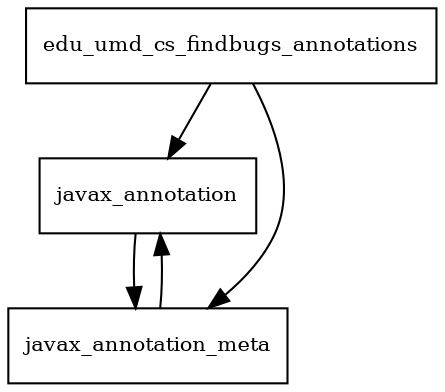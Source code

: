 digraph annotations_package_dependencies {
  node [shape = box, fontsize=10.0];
  edu_umd_cs_findbugs_annotations -> javax_annotation;
  edu_umd_cs_findbugs_annotations -> javax_annotation_meta;
  javax_annotation -> javax_annotation_meta;
  javax_annotation_meta -> javax_annotation;
}
